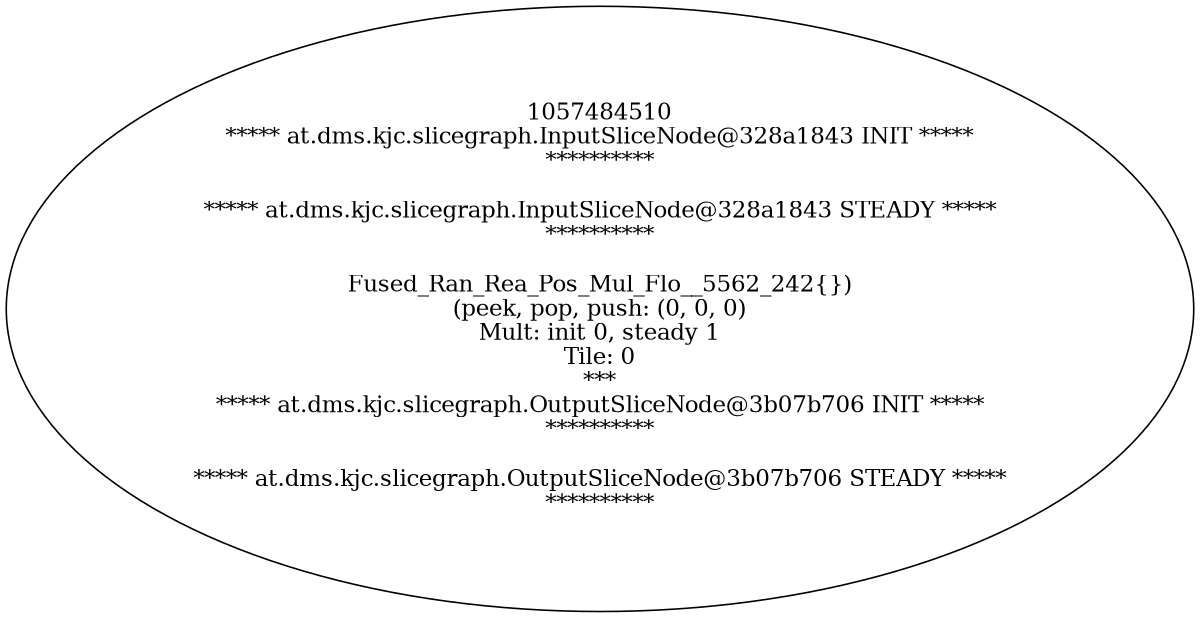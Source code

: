 digraph Flattend {
size = "8, 10.5";
1057484510 [ label="1057484510\n***** at.dms.kjc.slicegraph.InputSliceNode@328a1843 INIT *****\n**********\n\n***** at.dms.kjc.slicegraph.InputSliceNode@328a1843 STEADY *****\n**********\n\nFused_Ran_Rea_Pos_Mul_Flo__5562_242{})\n(peek, pop, push: (0, 0, 0)\nMult: init 0, steady 1\nTile: 0\n *** \n***** at.dms.kjc.slicegraph.OutputSliceNode@3b07b706 INIT *****\n**********\n\n***** at.dms.kjc.slicegraph.OutputSliceNode@3b07b706 STEADY *****\n**********\n" ];
}

